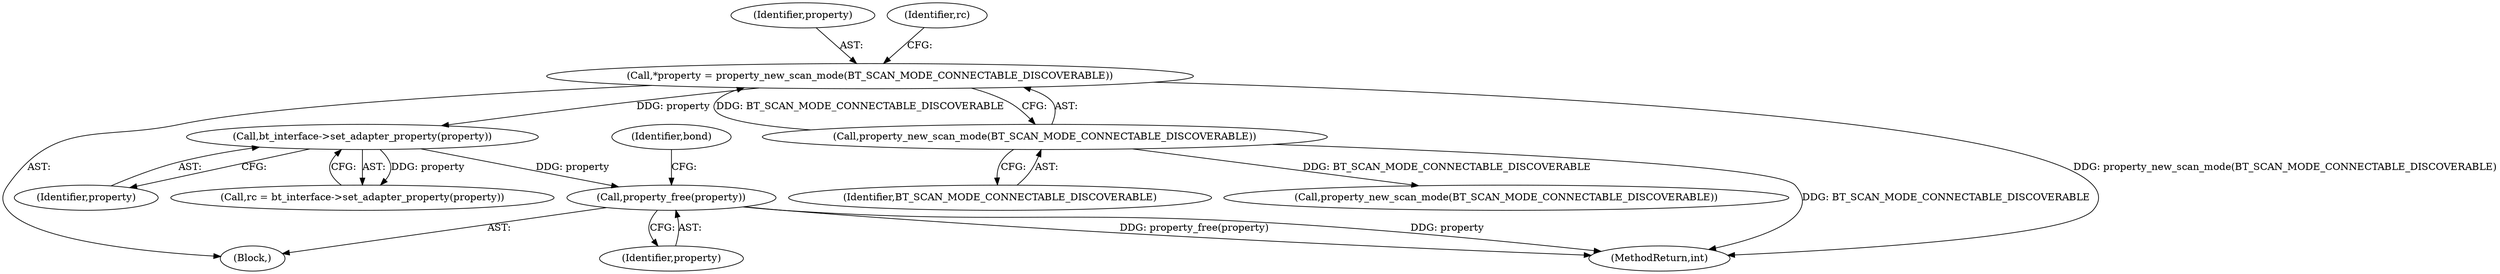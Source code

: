 digraph "0_Android_37c88107679d36c419572732b4af6e18bb2f7dce_6@API" {
"1000253" [label="(Call,property_free(property))"];
"1000244" [label="(Call,bt_interface->set_adapter_property(property))"];
"1000237" [label="(Call,*property = property_new_scan_mode(BT_SCAN_MODE_CONNECTABLE_DISCOVERABLE))"];
"1000239" [label="(Call,property_new_scan_mode(BT_SCAN_MODE_CONNECTABLE_DISCOVERABLE))"];
"1000586" [label="(MethodReturn,int)"];
"1000242" [label="(Call,rc = bt_interface->set_adapter_property(property))"];
"1000238" [label="(Identifier,property)"];
"1000245" [label="(Identifier,property)"];
"1000237" [label="(Call,*property = property_new_scan_mode(BT_SCAN_MODE_CONNECTABLE_DISCOVERABLE))"];
"1000240" [label="(Identifier,BT_SCAN_MODE_CONNECTABLE_DISCOVERABLE)"];
"1000420" [label="(Call,property_new_scan_mode(BT_SCAN_MODE_CONNECTABLE_DISCOVERABLE))"];
"1000239" [label="(Call,property_new_scan_mode(BT_SCAN_MODE_CONNECTABLE_DISCOVERABLE))"];
"1000228" [label="(Block,)"];
"1000243" [label="(Identifier,rc)"];
"1000254" [label="(Identifier,property)"];
"1000253" [label="(Call,property_free(property))"];
"1000244" [label="(Call,bt_interface->set_adapter_property(property))"];
"1000256" [label="(Identifier,bond)"];
"1000253" -> "1000228"  [label="AST: "];
"1000253" -> "1000254"  [label="CFG: "];
"1000254" -> "1000253"  [label="AST: "];
"1000256" -> "1000253"  [label="CFG: "];
"1000253" -> "1000586"  [label="DDG: property_free(property)"];
"1000253" -> "1000586"  [label="DDG: property"];
"1000244" -> "1000253"  [label="DDG: property"];
"1000244" -> "1000242"  [label="AST: "];
"1000244" -> "1000245"  [label="CFG: "];
"1000245" -> "1000244"  [label="AST: "];
"1000242" -> "1000244"  [label="CFG: "];
"1000244" -> "1000242"  [label="DDG: property"];
"1000237" -> "1000244"  [label="DDG: property"];
"1000237" -> "1000228"  [label="AST: "];
"1000237" -> "1000239"  [label="CFG: "];
"1000238" -> "1000237"  [label="AST: "];
"1000239" -> "1000237"  [label="AST: "];
"1000243" -> "1000237"  [label="CFG: "];
"1000237" -> "1000586"  [label="DDG: property_new_scan_mode(BT_SCAN_MODE_CONNECTABLE_DISCOVERABLE)"];
"1000239" -> "1000237"  [label="DDG: BT_SCAN_MODE_CONNECTABLE_DISCOVERABLE"];
"1000239" -> "1000240"  [label="CFG: "];
"1000240" -> "1000239"  [label="AST: "];
"1000239" -> "1000586"  [label="DDG: BT_SCAN_MODE_CONNECTABLE_DISCOVERABLE"];
"1000239" -> "1000420"  [label="DDG: BT_SCAN_MODE_CONNECTABLE_DISCOVERABLE"];
}
